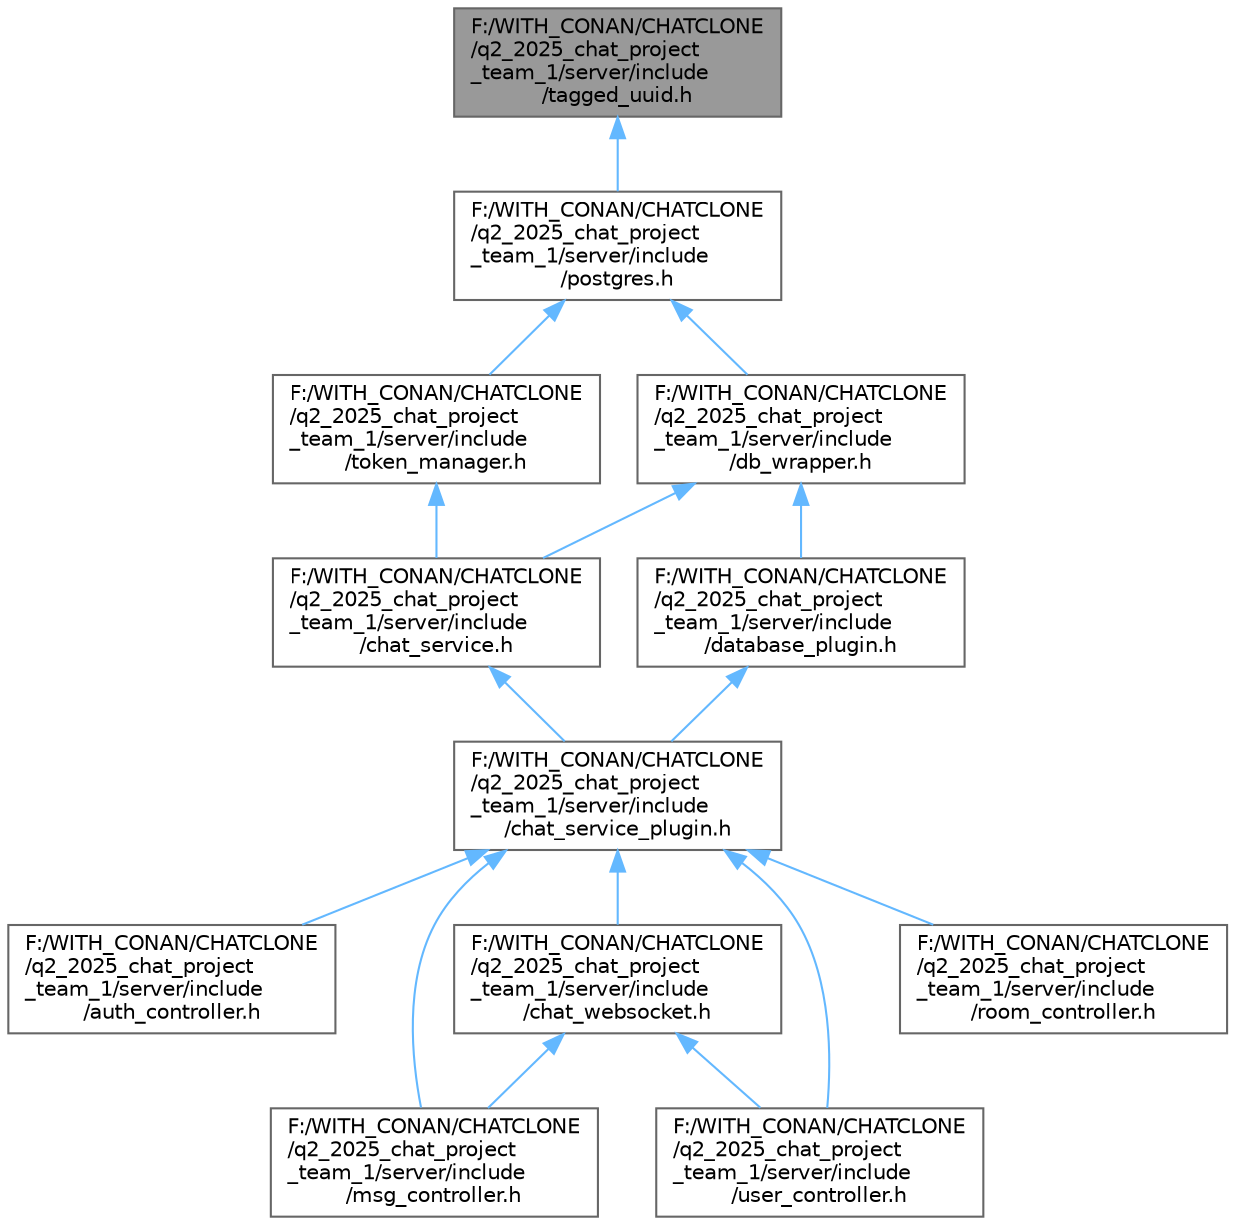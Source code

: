 digraph "F:/WITH_CONAN/CHATCLONE/q2_2025_chat_project_team_1/server/include/tagged_uuid.h"
{
 // LATEX_PDF_SIZE
  bgcolor="transparent";
  edge [fontname=Helvetica,fontsize=10,labelfontname=Helvetica,labelfontsize=10];
  node [fontname=Helvetica,fontsize=10,shape=box,height=0.2,width=0.4];
  Node1 [id="Node000001",label="F:/WITH_CONAN/CHATCLONE\l/q2_2025_chat_project\l_team_1/server/include\l/tagged_uuid.h",height=0.2,width=0.4,color="gray40", fillcolor="grey60", style="filled", fontcolor="black",tooltip="Заголовочный файл, содержащий утилиты для работы с UUID."];
  Node1 -> Node2 [id="edge1_Node000001_Node000002",dir="back",color="steelblue1",style="solid",tooltip=" "];
  Node2 [id="Node000002",label="F:/WITH_CONAN/CHATCLONE\l/q2_2025_chat_project\l_team_1/server/include\l/postgres.h",height=0.2,width=0.4,color="grey40", fillcolor="white", style="filled",URL="$postgres_8h.html",tooltip="Заголовочный файл, определяющий интерфейс для работы с базой данных PostgreSQL."];
  Node2 -> Node3 [id="edge2_Node000002_Node000003",dir="back",color="steelblue1",style="solid",tooltip=" "];
  Node3 [id="Node000003",label="F:/WITH_CONAN/CHATCLONE\l/q2_2025_chat_project\l_team_1/server/include\l/db_wrapper.h",height=0.2,width=0.4,color="grey40", fillcolor="white", style="filled",URL="$db__wrapper_8h.html",tooltip="Заголовочный файл для класса IRCDBWrapper, предоставляющего интерфейс для взаимодействия с базой данн..."];
  Node3 -> Node4 [id="edge3_Node000003_Node000004",dir="back",color="steelblue1",style="solid",tooltip=" "];
  Node4 [id="Node000004",label="F:/WITH_CONAN/CHATCLONE\l/q2_2025_chat_project\l_team_1/server/include\l/chat_service.h",height=0.2,width=0.4,color="grey40", fillcolor="white", style="filled",URL="$chat__service_8h.html",tooltip="Заголовочный файл для класса ChatService, предоставляющего интерфейс для управления чатом."];
  Node4 -> Node5 [id="edge4_Node000004_Node000005",dir="back",color="steelblue1",style="solid",tooltip=" "];
  Node5 [id="Node000005",label="F:/WITH_CONAN/CHATCLONE\l/q2_2025_chat_project\l_team_1/server/include\l/chat_service_plugin.h",height=0.2,width=0.4,color="grey40", fillcolor="white", style="filled",URL="$chat__service__plugin_8h.html",tooltip="Заголовочный файл для класса ChatServicePlugin, реализующего плагин для доступа к ChatService."];
  Node5 -> Node6 [id="edge5_Node000005_Node000006",dir="back",color="steelblue1",style="solid",tooltip=" "];
  Node6 [id="Node000006",label="F:/WITH_CONAN/CHATCLONE\l/q2_2025_chat_project\l_team_1/server/include\l/auth_controller.h",height=0.2,width=0.4,color="grey40", fillcolor="white", style="filled",URL="$auth__controller_8h.html",tooltip="Заголовочный файл для класса AuthController, реализующего REST API для аутентификации."];
  Node5 -> Node7 [id="edge6_Node000005_Node000007",dir="back",color="steelblue1",style="solid",tooltip=" "];
  Node7 [id="Node000007",label="F:/WITH_CONAN/CHATCLONE\l/q2_2025_chat_project\l_team_1/server/include\l/chat_websocket.h",height=0.2,width=0.4,color="grey40", fillcolor="white", style="filled",URL="$chat__websocket_8h.html",tooltip="Заголовочный файл для класса ChatWebSocket, реализующего WebSocket-соединение для чата."];
  Node7 -> Node8 [id="edge7_Node000007_Node000008",dir="back",color="steelblue1",style="solid",tooltip=" "];
  Node8 [id="Node000008",label="F:/WITH_CONAN/CHATCLONE\l/q2_2025_chat_project\l_team_1/server/include\l/msg_controller.h",height=0.2,width=0.4,color="grey40", fillcolor="white", style="filled",URL="$msg__controller_8h.html",tooltip="Заголовочный файл для класса MessageController, реализующего REST API для работы с сообщениями."];
  Node7 -> Node9 [id="edge8_Node000007_Node000009",dir="back",color="steelblue1",style="solid",tooltip=" "];
  Node9 [id="Node000009",label="F:/WITH_CONAN/CHATCLONE\l/q2_2025_chat_project\l_team_1/server/include\l/user_controller.h",height=0.2,width=0.4,color="grey40", fillcolor="white", style="filled",URL="$user__controller_8h.html",tooltip="Заголовочный файл для класса UserController, реализующего REST API для работы с пользователями."];
  Node5 -> Node8 [id="edge9_Node000005_Node000008",dir="back",color="steelblue1",style="solid",tooltip=" "];
  Node5 -> Node10 [id="edge10_Node000005_Node000010",dir="back",color="steelblue1",style="solid",tooltip=" "];
  Node10 [id="Node000010",label="F:/WITH_CONAN/CHATCLONE\l/q2_2025_chat_project\l_team_1/server/include\l/room_controller.h",height=0.2,width=0.4,color="grey40", fillcolor="white", style="filled",URL="$room__controller_8h.html",tooltip="Заголовочный файл для класса RoomController, реализующего REST API для работы с комнатами."];
  Node5 -> Node9 [id="edge11_Node000005_Node000009",dir="back",color="steelblue1",style="solid",tooltip=" "];
  Node3 -> Node11 [id="edge12_Node000003_Node000011",dir="back",color="steelblue1",style="solid",tooltip=" "];
  Node11 [id="Node000011",label="F:/WITH_CONAN/CHATCLONE\l/q2_2025_chat_project\l_team_1/server/include\l/database_plugin.h",height=0.2,width=0.4,color="grey40", fillcolor="white", style="filled",URL="$database__plugin_8h.html",tooltip="Заголовочный файл для класса DatabasePlugin, реализующего плагин для подключения к базе данных."];
  Node11 -> Node5 [id="edge13_Node000011_Node000005",dir="back",color="steelblue1",style="solid",tooltip=" "];
  Node2 -> Node12 [id="edge14_Node000002_Node000012",dir="back",color="steelblue1",style="solid",tooltip=" "];
  Node12 [id="Node000012",label="F:/WITH_CONAN/CHATCLONE\l/q2_2025_chat_project\l_team_1/server/include\l/token_manager.h",height=0.2,width=0.4,color="grey40", fillcolor="white", style="filled",URL="$token__manager_8h.html",tooltip="Заголовочный файл для класса TokenManager, управляющего токенами аутентификации."];
  Node12 -> Node4 [id="edge15_Node000012_Node000004",dir="back",color="steelblue1",style="solid",tooltip=" "];
}
